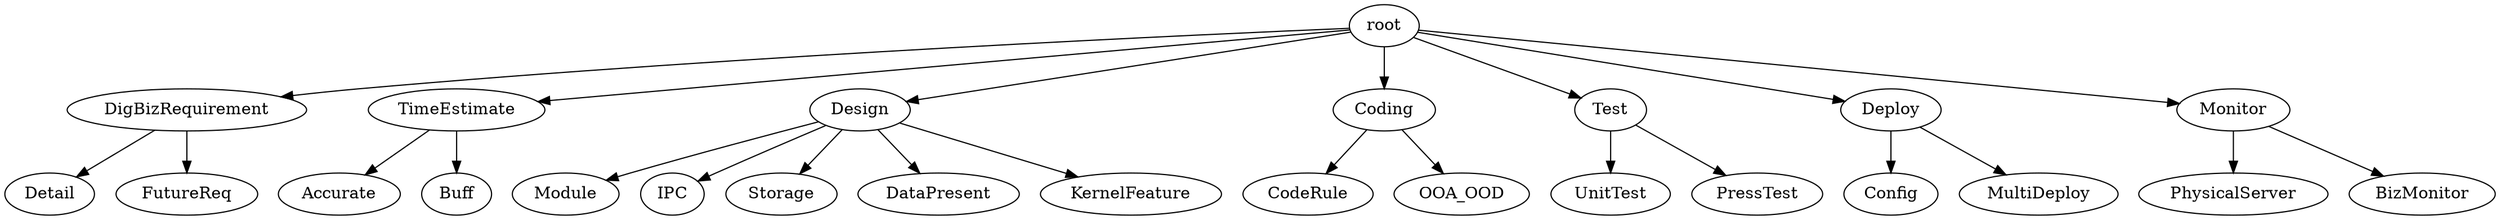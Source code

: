 digraph ServerDesign
{
	root -> 
	{
		DigBizRequirement,
		TimeEstimate,
		Design,
		Coding,
		Test,
		Deploy,
		Monitor
	}

	DigBizRequirement ->
	{
		Detail,
		FutureReq
	}

	TimeEstimate ->
	{
		Accurate,
		Buff 
	}

	Design ->
	{
		Module,
		IPC,
		Storage,
		DataPresent,
		KernelFeature
	}

	Coding ->
	{
		CodeRule,
		OOA_OOD
	}

	Test ->
	{
		UnitTest,
		PressTest
	}

	Deploy ->
	{
		Config,
		MultiDeploy
	}

	Monitor ->
	{
		PhysicalServer,
		BizMonitor
	}
}
